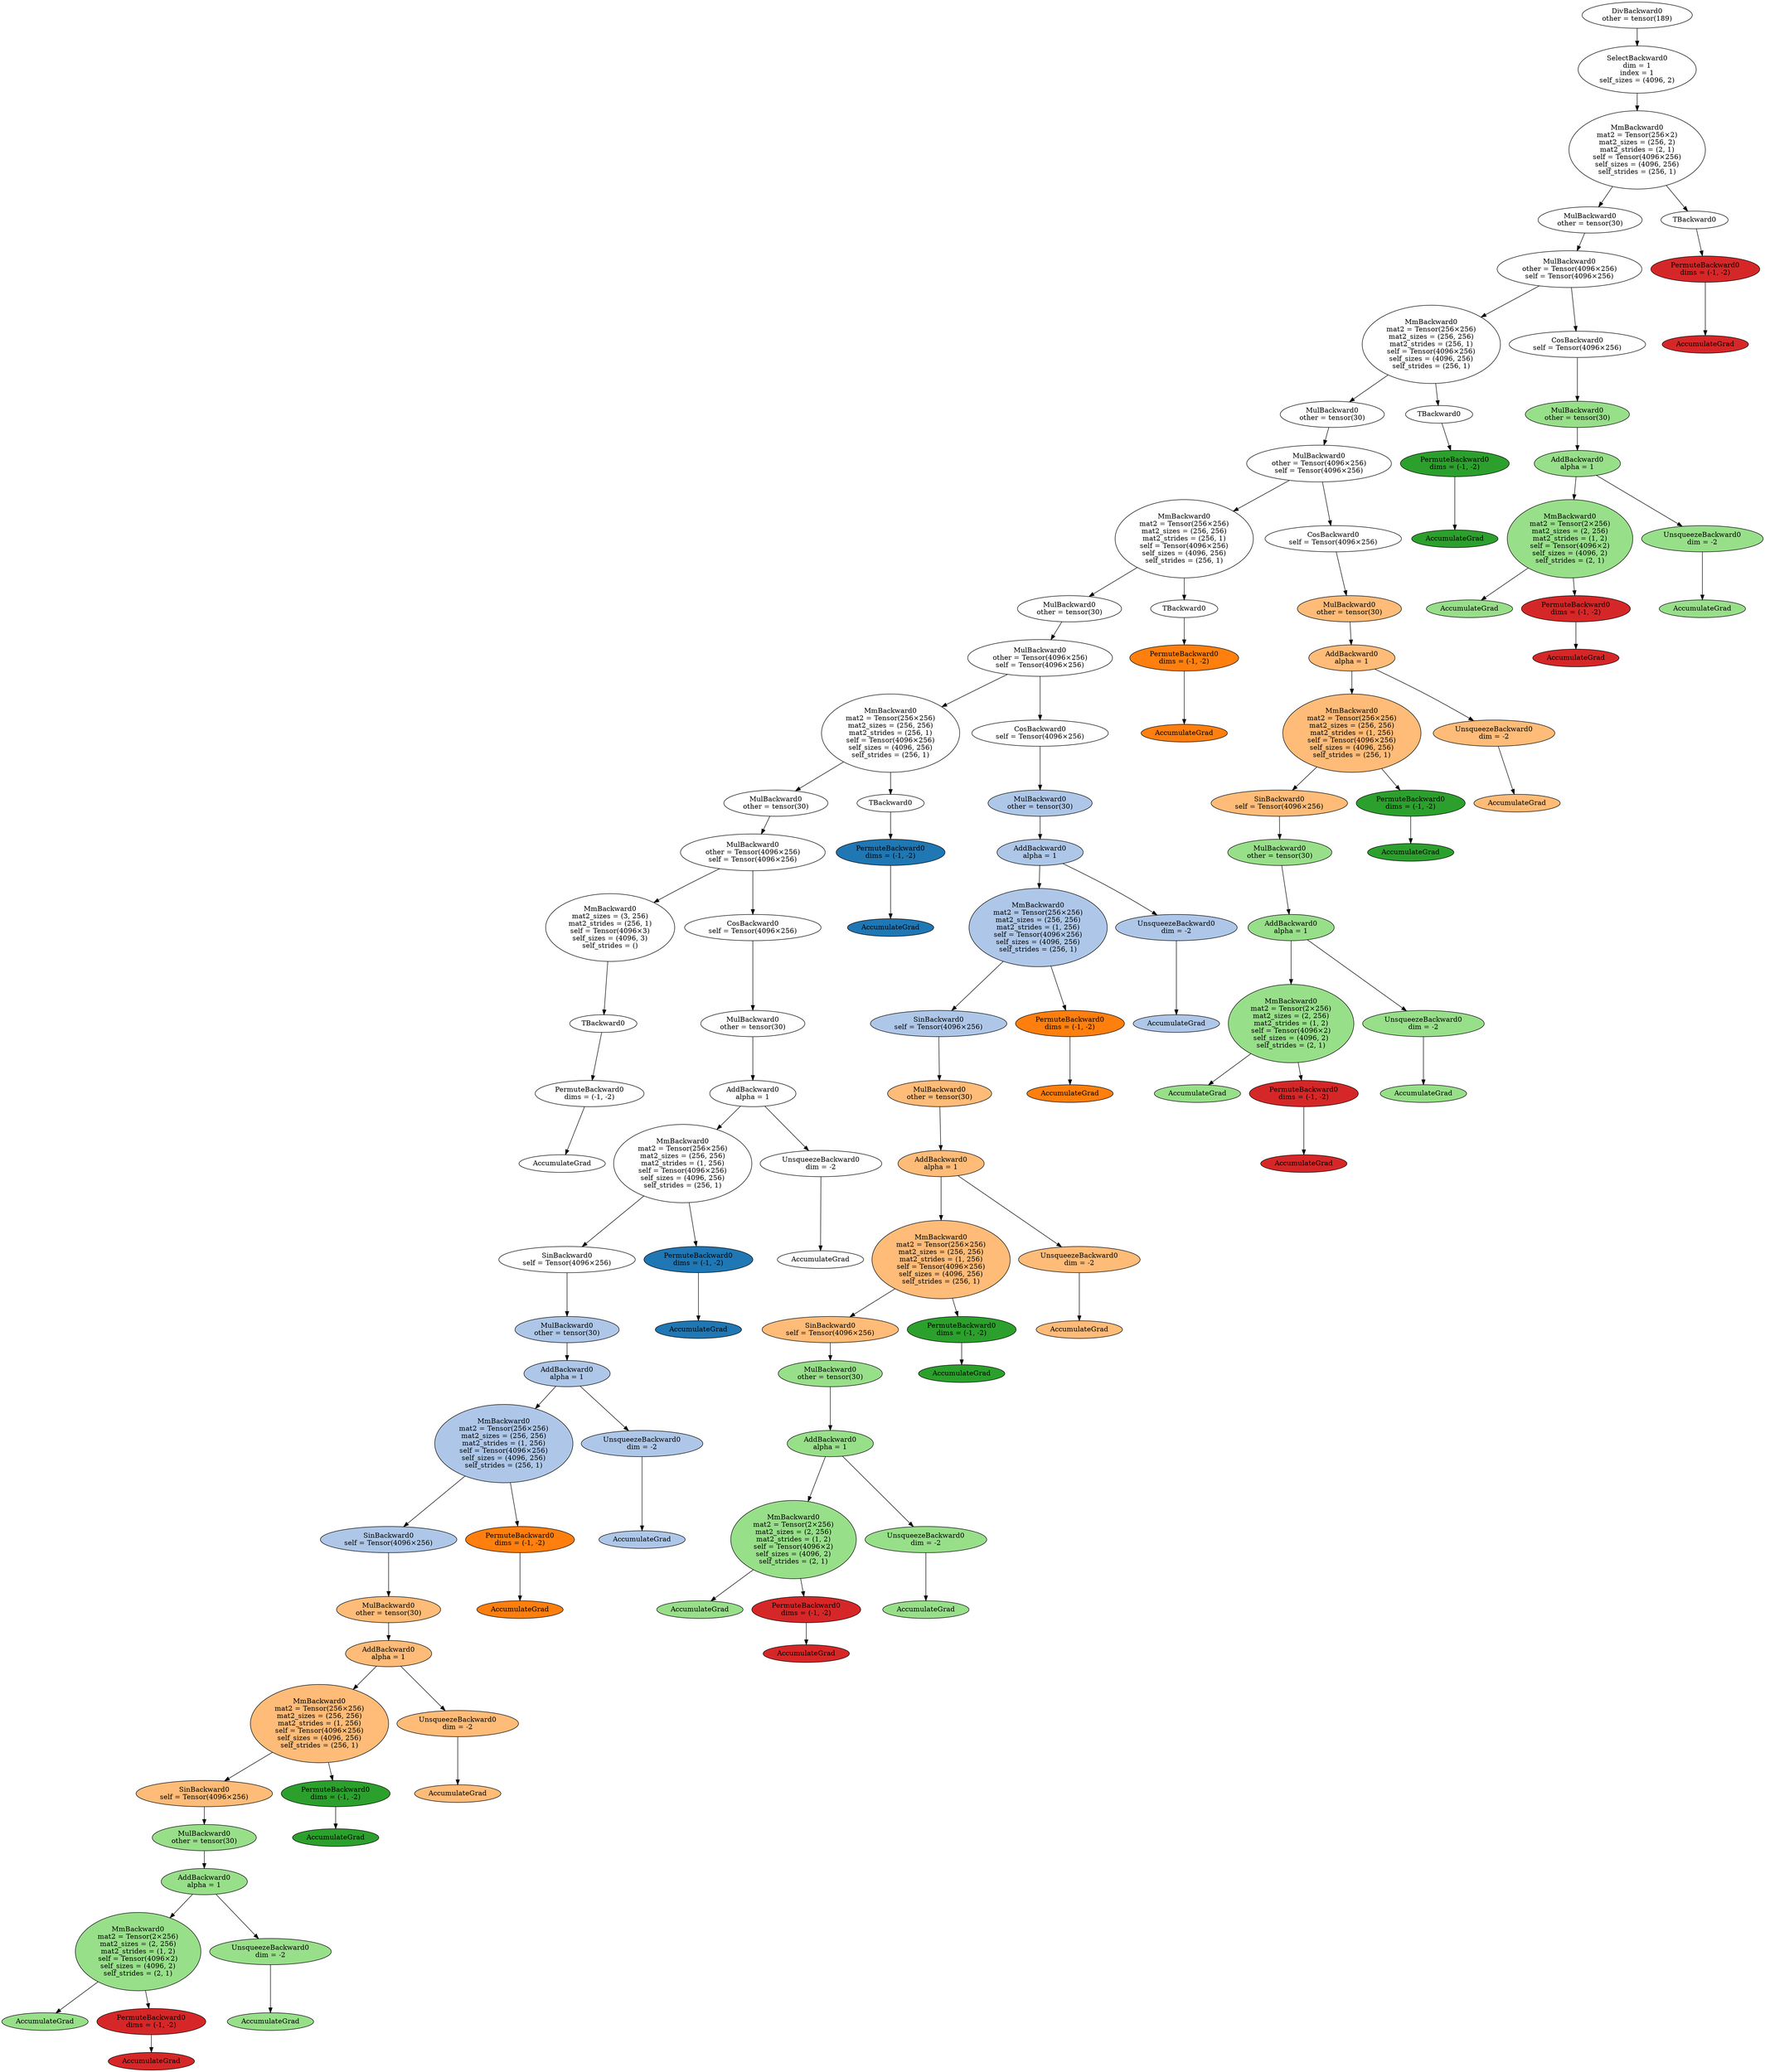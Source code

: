 digraph {
  "root" [label="DivBackward0\nother = tensor(189)", style=filled, fillcolor="#ffffff"];
  "root.0" [label="SelectBackward0\ndim = 1\nindex = 1\nself_sizes = (4096, 2)", style=filled, fillcolor="#ffffff"];
  "root.0.0" [label="MmBackward0\nmat2 = Tensor(256×2)\nmat2_sizes = (256, 2)\nmat2_strides = (2, 1)\nself = Tensor(4096×256)\nself_sizes = (4096, 256)\nself_strides = (256, 1)", style=filled, fillcolor="#ffffff"];
  "root.0.0.0" [label="MulBackward0\nother = tensor(30)", style=filled, fillcolor="#ffffff"];
  "root.0.0.0.0" [label="MulBackward0\nother = Tensor(4096×256)\nself = Tensor(4096×256)", style=filled, fillcolor="#ffffff"];
  "root.0.0.0.0.0" [label="MmBackward0\nmat2 = Tensor(256×256)\nmat2_sizes = (256, 256)\nmat2_strides = (256, 1)\nself = Tensor(4096×256)\nself_sizes = (4096, 256)\nself_strides = (256, 1)", style=filled, fillcolor="#ffffff"];
  "root.0.0.0.0.0.0" [label="MulBackward0\nother = tensor(30)", style=filled, fillcolor="#ffffff"];
  "root.0.0.0.0.0.0.0" [label="MulBackward0\nother = Tensor(4096×256)\nself = Tensor(4096×256)", style=filled, fillcolor="#ffffff"];
  "root.0.0.0.0.0.0.0.0" [label="MmBackward0\nmat2 = Tensor(256×256)\nmat2_sizes = (256, 256)\nmat2_strides = (256, 1)\nself = Tensor(4096×256)\nself_sizes = (4096, 256)\nself_strides = (256, 1)", style=filled, fillcolor="#ffffff"];
  "root.0.0.0.0.0.0.0.0.0" [label="MulBackward0\nother = tensor(30)", style=filled, fillcolor="#ffffff"];
  "root.0.0.0.0.0.0.0.0.0.0" [label="MulBackward0\nother = Tensor(4096×256)\nself = Tensor(4096×256)", style=filled, fillcolor="#ffffff"];
  "root.0.0.0.0.0.0.0.0.0.0.0" [label="MmBackward0\nmat2 = Tensor(256×256)\nmat2_sizes = (256, 256)\nmat2_strides = (256, 1)\nself = Tensor(4096×256)\nself_sizes = (4096, 256)\nself_strides = (256, 1)", style=filled, fillcolor="#ffffff"];
  "root.0.0.0.0.0.0.0.0.0.0.0.0" [label="MulBackward0\nother = tensor(30)", style=filled, fillcolor="#ffffff"];
  "root.0.0.0.0.0.0.0.0.0.0.0.0.0" [label="MulBackward0\nother = Tensor(4096×256)\nself = Tensor(4096×256)", style=filled, fillcolor="#ffffff"];
  "root.0.0.0.0.0.0.0.0.0.0.0.0.0.0" [label="MmBackward0\nmat2_sizes = (3, 256)\nmat2_strides = (256, 1)\nself = Tensor(4096×3)\nself_sizes = (4096, 3)\nself_strides = ()", style=filled, fillcolor="#ffffff"];
  "root.0.0.0.0.0.0.0.0.0.0.0.0.0.0.1" [label="TBackward0", style=filled, fillcolor="#ffffff"];
  "root.0.0.0.0.0.0.0.0.0.0.0.0.0.0.1.0" [label="PermuteBackward0\ndims = (-1, -2)", style=filled, fillcolor="#ffffff"];
  "root.0.0.0.0.0.0.0.0.0.0.0.0.0.0.1.0.0" [label="AccumulateGrad", style=filled, fillcolor="#ffffff"];
  "root.0.0.0.0.0.0.0.0.0.0.0.0.0.0.1.0" -> "root.0.0.0.0.0.0.0.0.0.0.0.0.0.0.1.0.0"
  "root.0.0.0.0.0.0.0.0.0.0.0.0.0.0.1" -> "root.0.0.0.0.0.0.0.0.0.0.0.0.0.0.1.0"
  "root.0.0.0.0.0.0.0.0.0.0.0.0.0.0" -> "root.0.0.0.0.0.0.0.0.0.0.0.0.0.0.1"
  "root.0.0.0.0.0.0.0.0.0.0.0.0.0" -> "root.0.0.0.0.0.0.0.0.0.0.0.0.0.0"
  "root.0.0.0.0.0.0.0.0.0.0.0.0.0.1" [label="CosBackward0\nself = Tensor(4096×256)", style=filled, fillcolor="#ffffff"];
  "root.0.0.0.0.0.0.0.0.0.0.0.0.0.1.0" [label="MulBackward0\nother = tensor(30)", style=filled, fillcolor="#ffffff"];
  "root.0.0.0.0.0.0.0.0.0.0.0.0.0.1.0.0" [label="AddBackward0\nalpha = 1", style=filled, fillcolor="#ffffff"];
  "root.0.0.0.0.0.0.0.0.0.0.0.0.0.1.0.0.0" [label="MmBackward0\nmat2 = Tensor(256×256)\nmat2_sizes = (256, 256)\nmat2_strides = (1, 256)\nself = Tensor(4096×256)\nself_sizes = (4096, 256)\nself_strides = (256, 1)", style=filled, fillcolor="#ffffff"];
  "root.0.0.0.0.0.0.0.0.0.0.0.0.0.1.0.0.0.0" [label="SinBackward0\nself = Tensor(4096×256)", style=filled, fillcolor="#ffffff"];
  "root.0.0.0.0.0.0.0.0.0.0.0.0.0.1.0.0.0.0.0" [label="MulBackward0\nother = tensor(30)", style=filled, fillcolor="#aec7e8"];
  "root.0.0.0.0.0.0.0.0.0.0.0.0.0.1.0.0.0.0.0.0" [label="AddBackward0\nalpha = 1", style=filled, fillcolor="#aec7e8"];
  "root.0.0.0.0.0.0.0.0.0.0.0.0.0.1.0.0.0.0.0.0.0" [label="MmBackward0\nmat2 = Tensor(256×256)\nmat2_sizes = (256, 256)\nmat2_strides = (1, 256)\nself = Tensor(4096×256)\nself_sizes = (4096, 256)\nself_strides = (256, 1)", style=filled, fillcolor="#aec7e8"];
  "root.0.0.0.0.0.0.0.0.0.0.0.0.0.1.0.0.0.0.0.0.0.0" [label="SinBackward0\nself = Tensor(4096×256)", style=filled, fillcolor="#aec7e8"];
  "root.0.0.0.0.0.0.0.0.0.0.0.0.0.1.0.0.0.0.0.0.0.0.0" [label="MulBackward0\nother = tensor(30)", style=filled, fillcolor="#ffbb78"];
  "root.0.0.0.0.0.0.0.0.0.0.0.0.0.1.0.0.0.0.0.0.0.0.0.0" [label="AddBackward0\nalpha = 1", style=filled, fillcolor="#ffbb78"];
  "root.0.0.0.0.0.0.0.0.0.0.0.0.0.1.0.0.0.0.0.0.0.0.0.0.0" [label="MmBackward0\nmat2 = Tensor(256×256)\nmat2_sizes = (256, 256)\nmat2_strides = (1, 256)\nself = Tensor(4096×256)\nself_sizes = (4096, 256)\nself_strides = (256, 1)", style=filled, fillcolor="#ffbb78"];
  "root.0.0.0.0.0.0.0.0.0.0.0.0.0.1.0.0.0.0.0.0.0.0.0.0.0.0" [label="SinBackward0\nself = Tensor(4096×256)", style=filled, fillcolor="#ffbb78"];
  "root.0.0.0.0.0.0.0.0.0.0.0.0.0.1.0.0.0.0.0.0.0.0.0.0.0.0.0" [label="MulBackward0\nother = tensor(30)", style=filled, fillcolor="#98df8a"];
  "root.0.0.0.0.0.0.0.0.0.0.0.0.0.1.0.0.0.0.0.0.0.0.0.0.0.0.0.0" [label="AddBackward0\nalpha = 1", style=filled, fillcolor="#98df8a"];
  "root.0.0.0.0.0.0.0.0.0.0.0.0.0.1.0.0.0.0.0.0.0.0.0.0.0.0.0.0.0" [label="MmBackward0\nmat2 = Tensor(2×256)\nmat2_sizes = (2, 256)\nmat2_strides = (1, 2)\nself = Tensor(4096×2)\nself_sizes = (4096, 2)\nself_strides = (2, 1)", style=filled, fillcolor="#98df8a"];
  "root.0.0.0.0.0.0.0.0.0.0.0.0.0.1.0.0.0.0.0.0.0.0.0.0.0.0.0.0.0.0" [label="AccumulateGrad", style=filled, fillcolor="#98df8a"];
  "root.0.0.0.0.0.0.0.0.0.0.0.0.0.1.0.0.0.0.0.0.0.0.0.0.0.0.0.0.0" -> "root.0.0.0.0.0.0.0.0.0.0.0.0.0.1.0.0.0.0.0.0.0.0.0.0.0.0.0.0.0.0"
  "root.0.0.0.0.0.0.0.0.0.0.0.0.0.1.0.0.0.0.0.0.0.0.0.0.0.0.0.0.0.1" [label="PermuteBackward0\ndims = (-1, -2)", style=filled, fillcolor="#d62728"];
  "root.0.0.0.0.0.0.0.0.0.0.0.0.0.1.0.0.0.0.0.0.0.0.0.0.0.0.0.0.0.1.0" [label="AccumulateGrad", style=filled, fillcolor="#d62728"];
  "root.0.0.0.0.0.0.0.0.0.0.0.0.0.1.0.0.0.0.0.0.0.0.0.0.0.0.0.0.0.1" -> "root.0.0.0.0.0.0.0.0.0.0.0.0.0.1.0.0.0.0.0.0.0.0.0.0.0.0.0.0.0.1.0"
  "root.0.0.0.0.0.0.0.0.0.0.0.0.0.1.0.0.0.0.0.0.0.0.0.0.0.0.0.0.0" -> "root.0.0.0.0.0.0.0.0.0.0.0.0.0.1.0.0.0.0.0.0.0.0.0.0.0.0.0.0.0.1"
  "root.0.0.0.0.0.0.0.0.0.0.0.0.0.1.0.0.0.0.0.0.0.0.0.0.0.0.0.0" -> "root.0.0.0.0.0.0.0.0.0.0.0.0.0.1.0.0.0.0.0.0.0.0.0.0.0.0.0.0.0"
  "root.0.0.0.0.0.0.0.0.0.0.0.0.0.1.0.0.0.0.0.0.0.0.0.0.0.0.0.0.1" [label="UnsqueezeBackward0\ndim = -2", style=filled, fillcolor="#98df8a"];
  "root.0.0.0.0.0.0.0.0.0.0.0.0.0.1.0.0.0.0.0.0.0.0.0.0.0.0.0.0.1.0" [label="AccumulateGrad", style=filled, fillcolor="#98df8a"];
  "root.0.0.0.0.0.0.0.0.0.0.0.0.0.1.0.0.0.0.0.0.0.0.0.0.0.0.0.0.1" -> "root.0.0.0.0.0.0.0.0.0.0.0.0.0.1.0.0.0.0.0.0.0.0.0.0.0.0.0.0.1.0"
  "root.0.0.0.0.0.0.0.0.0.0.0.0.0.1.0.0.0.0.0.0.0.0.0.0.0.0.0.0" -> "root.0.0.0.0.0.0.0.0.0.0.0.0.0.1.0.0.0.0.0.0.0.0.0.0.0.0.0.0.1"
  "root.0.0.0.0.0.0.0.0.0.0.0.0.0.1.0.0.0.0.0.0.0.0.0.0.0.0.0" -> "root.0.0.0.0.0.0.0.0.0.0.0.0.0.1.0.0.0.0.0.0.0.0.0.0.0.0.0.0"
  "root.0.0.0.0.0.0.0.0.0.0.0.0.0.1.0.0.0.0.0.0.0.0.0.0.0.0" -> "root.0.0.0.0.0.0.0.0.0.0.0.0.0.1.0.0.0.0.0.0.0.0.0.0.0.0.0"
  "root.0.0.0.0.0.0.0.0.0.0.0.0.0.1.0.0.0.0.0.0.0.0.0.0.0" -> "root.0.0.0.0.0.0.0.0.0.0.0.0.0.1.0.0.0.0.0.0.0.0.0.0.0.0"
  "root.0.0.0.0.0.0.0.0.0.0.0.0.0.1.0.0.0.0.0.0.0.0.0.0.0.1" [label="PermuteBackward0\ndims = (-1, -2)", style=filled, fillcolor="#2ca02c"];
  "root.0.0.0.0.0.0.0.0.0.0.0.0.0.1.0.0.0.0.0.0.0.0.0.0.0.1.0" [label="AccumulateGrad", style=filled, fillcolor="#2ca02c"];
  "root.0.0.0.0.0.0.0.0.0.0.0.0.0.1.0.0.0.0.0.0.0.0.0.0.0.1" -> "root.0.0.0.0.0.0.0.0.0.0.0.0.0.1.0.0.0.0.0.0.0.0.0.0.0.1.0"
  "root.0.0.0.0.0.0.0.0.0.0.0.0.0.1.0.0.0.0.0.0.0.0.0.0.0" -> "root.0.0.0.0.0.0.0.0.0.0.0.0.0.1.0.0.0.0.0.0.0.0.0.0.0.1"
  "root.0.0.0.0.0.0.0.0.0.0.0.0.0.1.0.0.0.0.0.0.0.0.0.0" -> "root.0.0.0.0.0.0.0.0.0.0.0.0.0.1.0.0.0.0.0.0.0.0.0.0.0"
  "root.0.0.0.0.0.0.0.0.0.0.0.0.0.1.0.0.0.0.0.0.0.0.0.0.1" [label="UnsqueezeBackward0\ndim = -2", style=filled, fillcolor="#ffbb78"];
  "root.0.0.0.0.0.0.0.0.0.0.0.0.0.1.0.0.0.0.0.0.0.0.0.0.1.0" [label="AccumulateGrad", style=filled, fillcolor="#ffbb78"];
  "root.0.0.0.0.0.0.0.0.0.0.0.0.0.1.0.0.0.0.0.0.0.0.0.0.1" -> "root.0.0.0.0.0.0.0.0.0.0.0.0.0.1.0.0.0.0.0.0.0.0.0.0.1.0"
  "root.0.0.0.0.0.0.0.0.0.0.0.0.0.1.0.0.0.0.0.0.0.0.0.0" -> "root.0.0.0.0.0.0.0.0.0.0.0.0.0.1.0.0.0.0.0.0.0.0.0.0.1"
  "root.0.0.0.0.0.0.0.0.0.0.0.0.0.1.0.0.0.0.0.0.0.0.0" -> "root.0.0.0.0.0.0.0.0.0.0.0.0.0.1.0.0.0.0.0.0.0.0.0.0"
  "root.0.0.0.0.0.0.0.0.0.0.0.0.0.1.0.0.0.0.0.0.0.0" -> "root.0.0.0.0.0.0.0.0.0.0.0.0.0.1.0.0.0.0.0.0.0.0.0"
  "root.0.0.0.0.0.0.0.0.0.0.0.0.0.1.0.0.0.0.0.0.0" -> "root.0.0.0.0.0.0.0.0.0.0.0.0.0.1.0.0.0.0.0.0.0.0"
  "root.0.0.0.0.0.0.0.0.0.0.0.0.0.1.0.0.0.0.0.0.0.1" [label="PermuteBackward0\ndims = (-1, -2)", style=filled, fillcolor="#ff7f0e"];
  "root.0.0.0.0.0.0.0.0.0.0.0.0.0.1.0.0.0.0.0.0.0.1.0" [label="AccumulateGrad", style=filled, fillcolor="#ff7f0e"];
  "root.0.0.0.0.0.0.0.0.0.0.0.0.0.1.0.0.0.0.0.0.0.1" -> "root.0.0.0.0.0.0.0.0.0.0.0.0.0.1.0.0.0.0.0.0.0.1.0"
  "root.0.0.0.0.0.0.0.0.0.0.0.0.0.1.0.0.0.0.0.0.0" -> "root.0.0.0.0.0.0.0.0.0.0.0.0.0.1.0.0.0.0.0.0.0.1"
  "root.0.0.0.0.0.0.0.0.0.0.0.0.0.1.0.0.0.0.0.0" -> "root.0.0.0.0.0.0.0.0.0.0.0.0.0.1.0.0.0.0.0.0.0"
  "root.0.0.0.0.0.0.0.0.0.0.0.0.0.1.0.0.0.0.0.0.1" [label="UnsqueezeBackward0\ndim = -2", style=filled, fillcolor="#aec7e8"];
  "root.0.0.0.0.0.0.0.0.0.0.0.0.0.1.0.0.0.0.0.0.1.0" [label="AccumulateGrad", style=filled, fillcolor="#aec7e8"];
  "root.0.0.0.0.0.0.0.0.0.0.0.0.0.1.0.0.0.0.0.0.1" -> "root.0.0.0.0.0.0.0.0.0.0.0.0.0.1.0.0.0.0.0.0.1.0"
  "root.0.0.0.0.0.0.0.0.0.0.0.0.0.1.0.0.0.0.0.0" -> "root.0.0.0.0.0.0.0.0.0.0.0.0.0.1.0.0.0.0.0.0.1"
  "root.0.0.0.0.0.0.0.0.0.0.0.0.0.1.0.0.0.0.0" -> "root.0.0.0.0.0.0.0.0.0.0.0.0.0.1.0.0.0.0.0.0"
  "root.0.0.0.0.0.0.0.0.0.0.0.0.0.1.0.0.0.0" -> "root.0.0.0.0.0.0.0.0.0.0.0.0.0.1.0.0.0.0.0"
  "root.0.0.0.0.0.0.0.0.0.0.0.0.0.1.0.0.0" -> "root.0.0.0.0.0.0.0.0.0.0.0.0.0.1.0.0.0.0"
  "root.0.0.0.0.0.0.0.0.0.0.0.0.0.1.0.0.0.1" [label="PermuteBackward0\ndims = (-1, -2)", style=filled, fillcolor="#1f77b4"];
  "root.0.0.0.0.0.0.0.0.0.0.0.0.0.1.0.0.0.1.0" [label="AccumulateGrad", style=filled, fillcolor="#1f77b4"];
  "root.0.0.0.0.0.0.0.0.0.0.0.0.0.1.0.0.0.1" -> "root.0.0.0.0.0.0.0.0.0.0.0.0.0.1.0.0.0.1.0"
  "root.0.0.0.0.0.0.0.0.0.0.0.0.0.1.0.0.0" -> "root.0.0.0.0.0.0.0.0.0.0.0.0.0.1.0.0.0.1"
  "root.0.0.0.0.0.0.0.0.0.0.0.0.0.1.0.0" -> "root.0.0.0.0.0.0.0.0.0.0.0.0.0.1.0.0.0"
  "root.0.0.0.0.0.0.0.0.0.0.0.0.0.1.0.0.1" [label="UnsqueezeBackward0\ndim = -2", style=filled, fillcolor="#ffffff"];
  "root.0.0.0.0.0.0.0.0.0.0.0.0.0.1.0.0.1.0" [label="AccumulateGrad", style=filled, fillcolor="#ffffff"];
  "root.0.0.0.0.0.0.0.0.0.0.0.0.0.1.0.0.1" -> "root.0.0.0.0.0.0.0.0.0.0.0.0.0.1.0.0.1.0"
  "root.0.0.0.0.0.0.0.0.0.0.0.0.0.1.0.0" -> "root.0.0.0.0.0.0.0.0.0.0.0.0.0.1.0.0.1"
  "root.0.0.0.0.0.0.0.0.0.0.0.0.0.1.0" -> "root.0.0.0.0.0.0.0.0.0.0.0.0.0.1.0.0"
  "root.0.0.0.0.0.0.0.0.0.0.0.0.0.1" -> "root.0.0.0.0.0.0.0.0.0.0.0.0.0.1.0"
  "root.0.0.0.0.0.0.0.0.0.0.0.0.0" -> "root.0.0.0.0.0.0.0.0.0.0.0.0.0.1"
  "root.0.0.0.0.0.0.0.0.0.0.0.0" -> "root.0.0.0.0.0.0.0.0.0.0.0.0.0"
  "root.0.0.0.0.0.0.0.0.0.0.0" -> "root.0.0.0.0.0.0.0.0.0.0.0.0"
  "root.0.0.0.0.0.0.0.0.0.0.0.1" [label="TBackward0", style=filled, fillcolor="#ffffff"];
  "root.0.0.0.0.0.0.0.0.0.0.0.1.0" [label="PermuteBackward0\ndims = (-1, -2)", style=filled, fillcolor="#1f77b4"];
  "root.0.0.0.0.0.0.0.0.0.0.0.1.0.0" [label="AccumulateGrad", style=filled, fillcolor="#1f77b4"];
  "root.0.0.0.0.0.0.0.0.0.0.0.1.0" -> "root.0.0.0.0.0.0.0.0.0.0.0.1.0.0"
  "root.0.0.0.0.0.0.0.0.0.0.0.1" -> "root.0.0.0.0.0.0.0.0.0.0.0.1.0"
  "root.0.0.0.0.0.0.0.0.0.0.0" -> "root.0.0.0.0.0.0.0.0.0.0.0.1"
  "root.0.0.0.0.0.0.0.0.0.0" -> "root.0.0.0.0.0.0.0.0.0.0.0"
  "root.0.0.0.0.0.0.0.0.0.0.1" [label="CosBackward0\nself = Tensor(4096×256)", style=filled, fillcolor="#ffffff"];
  "root.0.0.0.0.0.0.0.0.0.0.1.0" [label="MulBackward0\nother = tensor(30)", style=filled, fillcolor="#aec7e8"];
  "root.0.0.0.0.0.0.0.0.0.0.1.0.0" [label="AddBackward0\nalpha = 1", style=filled, fillcolor="#aec7e8"];
  "root.0.0.0.0.0.0.0.0.0.0.1.0.0.0" [label="MmBackward0\nmat2 = Tensor(256×256)\nmat2_sizes = (256, 256)\nmat2_strides = (1, 256)\nself = Tensor(4096×256)\nself_sizes = (4096, 256)\nself_strides = (256, 1)", style=filled, fillcolor="#aec7e8"];
  "root.0.0.0.0.0.0.0.0.0.0.1.0.0.0.0" [label="SinBackward0\nself = Tensor(4096×256)", style=filled, fillcolor="#aec7e8"];
  "root.0.0.0.0.0.0.0.0.0.0.1.0.0.0.0.0" [label="MulBackward0\nother = tensor(30)", style=filled, fillcolor="#ffbb78"];
  "root.0.0.0.0.0.0.0.0.0.0.1.0.0.0.0.0.0" [label="AddBackward0\nalpha = 1", style=filled, fillcolor="#ffbb78"];
  "root.0.0.0.0.0.0.0.0.0.0.1.0.0.0.0.0.0.0" [label="MmBackward0\nmat2 = Tensor(256×256)\nmat2_sizes = (256, 256)\nmat2_strides = (1, 256)\nself = Tensor(4096×256)\nself_sizes = (4096, 256)\nself_strides = (256, 1)", style=filled, fillcolor="#ffbb78"];
  "root.0.0.0.0.0.0.0.0.0.0.1.0.0.0.0.0.0.0.0" [label="SinBackward0\nself = Tensor(4096×256)", style=filled, fillcolor="#ffbb78"];
  "root.0.0.0.0.0.0.0.0.0.0.1.0.0.0.0.0.0.0.0.0" [label="MulBackward0\nother = tensor(30)", style=filled, fillcolor="#98df8a"];
  "root.0.0.0.0.0.0.0.0.0.0.1.0.0.0.0.0.0.0.0.0.0" [label="AddBackward0\nalpha = 1", style=filled, fillcolor="#98df8a"];
  "root.0.0.0.0.0.0.0.0.0.0.1.0.0.0.0.0.0.0.0.0.0.0" [label="MmBackward0\nmat2 = Tensor(2×256)\nmat2_sizes = (2, 256)\nmat2_strides = (1, 2)\nself = Tensor(4096×2)\nself_sizes = (4096, 2)\nself_strides = (2, 1)", style=filled, fillcolor="#98df8a"];
  "root.0.0.0.0.0.0.0.0.0.0.1.0.0.0.0.0.0.0.0.0.0.0.0" [label="AccumulateGrad", style=filled, fillcolor="#98df8a"];
  "root.0.0.0.0.0.0.0.0.0.0.1.0.0.0.0.0.0.0.0.0.0.0" -> "root.0.0.0.0.0.0.0.0.0.0.1.0.0.0.0.0.0.0.0.0.0.0.0"
  "root.0.0.0.0.0.0.0.0.0.0.1.0.0.0.0.0.0.0.0.0.0.0.1" [label="PermuteBackward0\ndims = (-1, -2)", style=filled, fillcolor="#d62728"];
  "root.0.0.0.0.0.0.0.0.0.0.1.0.0.0.0.0.0.0.0.0.0.0.1.0" [label="AccumulateGrad", style=filled, fillcolor="#d62728"];
  "root.0.0.0.0.0.0.0.0.0.0.1.0.0.0.0.0.0.0.0.0.0.0.1" -> "root.0.0.0.0.0.0.0.0.0.0.1.0.0.0.0.0.0.0.0.0.0.0.1.0"
  "root.0.0.0.0.0.0.0.0.0.0.1.0.0.0.0.0.0.0.0.0.0.0" -> "root.0.0.0.0.0.0.0.0.0.0.1.0.0.0.0.0.0.0.0.0.0.0.1"
  "root.0.0.0.0.0.0.0.0.0.0.1.0.0.0.0.0.0.0.0.0.0" -> "root.0.0.0.0.0.0.0.0.0.0.1.0.0.0.0.0.0.0.0.0.0.0"
  "root.0.0.0.0.0.0.0.0.0.0.1.0.0.0.0.0.0.0.0.0.0.1" [label="UnsqueezeBackward0\ndim = -2", style=filled, fillcolor="#98df8a"];
  "root.0.0.0.0.0.0.0.0.0.0.1.0.0.0.0.0.0.0.0.0.0.1.0" [label="AccumulateGrad", style=filled, fillcolor="#98df8a"];
  "root.0.0.0.0.0.0.0.0.0.0.1.0.0.0.0.0.0.0.0.0.0.1" -> "root.0.0.0.0.0.0.0.0.0.0.1.0.0.0.0.0.0.0.0.0.0.1.0"
  "root.0.0.0.0.0.0.0.0.0.0.1.0.0.0.0.0.0.0.0.0.0" -> "root.0.0.0.0.0.0.0.0.0.0.1.0.0.0.0.0.0.0.0.0.0.1"
  "root.0.0.0.0.0.0.0.0.0.0.1.0.0.0.0.0.0.0.0.0" -> "root.0.0.0.0.0.0.0.0.0.0.1.0.0.0.0.0.0.0.0.0.0"
  "root.0.0.0.0.0.0.0.0.0.0.1.0.0.0.0.0.0.0.0" -> "root.0.0.0.0.0.0.0.0.0.0.1.0.0.0.0.0.0.0.0.0"
  "root.0.0.0.0.0.0.0.0.0.0.1.0.0.0.0.0.0.0" -> "root.0.0.0.0.0.0.0.0.0.0.1.0.0.0.0.0.0.0.0"
  "root.0.0.0.0.0.0.0.0.0.0.1.0.0.0.0.0.0.0.1" [label="PermuteBackward0\ndims = (-1, -2)", style=filled, fillcolor="#2ca02c"];
  "root.0.0.0.0.0.0.0.0.0.0.1.0.0.0.0.0.0.0.1.0" [label="AccumulateGrad", style=filled, fillcolor="#2ca02c"];
  "root.0.0.0.0.0.0.0.0.0.0.1.0.0.0.0.0.0.0.1" -> "root.0.0.0.0.0.0.0.0.0.0.1.0.0.0.0.0.0.0.1.0"
  "root.0.0.0.0.0.0.0.0.0.0.1.0.0.0.0.0.0.0" -> "root.0.0.0.0.0.0.0.0.0.0.1.0.0.0.0.0.0.0.1"
  "root.0.0.0.0.0.0.0.0.0.0.1.0.0.0.0.0.0" -> "root.0.0.0.0.0.0.0.0.0.0.1.0.0.0.0.0.0.0"
  "root.0.0.0.0.0.0.0.0.0.0.1.0.0.0.0.0.0.1" [label="UnsqueezeBackward0\ndim = -2", style=filled, fillcolor="#ffbb78"];
  "root.0.0.0.0.0.0.0.0.0.0.1.0.0.0.0.0.0.1.0" [label="AccumulateGrad", style=filled, fillcolor="#ffbb78"];
  "root.0.0.0.0.0.0.0.0.0.0.1.0.0.0.0.0.0.1" -> "root.0.0.0.0.0.0.0.0.0.0.1.0.0.0.0.0.0.1.0"
  "root.0.0.0.0.0.0.0.0.0.0.1.0.0.0.0.0.0" -> "root.0.0.0.0.0.0.0.0.0.0.1.0.0.0.0.0.0.1"
  "root.0.0.0.0.0.0.0.0.0.0.1.0.0.0.0.0" -> "root.0.0.0.0.0.0.0.0.0.0.1.0.0.0.0.0.0"
  "root.0.0.0.0.0.0.0.0.0.0.1.0.0.0.0" -> "root.0.0.0.0.0.0.0.0.0.0.1.0.0.0.0.0"
  "root.0.0.0.0.0.0.0.0.0.0.1.0.0.0" -> "root.0.0.0.0.0.0.0.0.0.0.1.0.0.0.0"
  "root.0.0.0.0.0.0.0.0.0.0.1.0.0.0.1" [label="PermuteBackward0\ndims = (-1, -2)", style=filled, fillcolor="#ff7f0e"];
  "root.0.0.0.0.0.0.0.0.0.0.1.0.0.0.1.0" [label="AccumulateGrad", style=filled, fillcolor="#ff7f0e"];
  "root.0.0.0.0.0.0.0.0.0.0.1.0.0.0.1" -> "root.0.0.0.0.0.0.0.0.0.0.1.0.0.0.1.0"
  "root.0.0.0.0.0.0.0.0.0.0.1.0.0.0" -> "root.0.0.0.0.0.0.0.0.0.0.1.0.0.0.1"
  "root.0.0.0.0.0.0.0.0.0.0.1.0.0" -> "root.0.0.0.0.0.0.0.0.0.0.1.0.0.0"
  "root.0.0.0.0.0.0.0.0.0.0.1.0.0.1" [label="UnsqueezeBackward0\ndim = -2", style=filled, fillcolor="#aec7e8"];
  "root.0.0.0.0.0.0.0.0.0.0.1.0.0.1.0" [label="AccumulateGrad", style=filled, fillcolor="#aec7e8"];
  "root.0.0.0.0.0.0.0.0.0.0.1.0.0.1" -> "root.0.0.0.0.0.0.0.0.0.0.1.0.0.1.0"
  "root.0.0.0.0.0.0.0.0.0.0.1.0.0" -> "root.0.0.0.0.0.0.0.0.0.0.1.0.0.1"
  "root.0.0.0.0.0.0.0.0.0.0.1.0" -> "root.0.0.0.0.0.0.0.0.0.0.1.0.0"
  "root.0.0.0.0.0.0.0.0.0.0.1" -> "root.0.0.0.0.0.0.0.0.0.0.1.0"
  "root.0.0.0.0.0.0.0.0.0.0" -> "root.0.0.0.0.0.0.0.0.0.0.1"
  "root.0.0.0.0.0.0.0.0.0" -> "root.0.0.0.0.0.0.0.0.0.0"
  "root.0.0.0.0.0.0.0.0" -> "root.0.0.0.0.0.0.0.0.0"
  "root.0.0.0.0.0.0.0.0.1" [label="TBackward0", style=filled, fillcolor="#ffffff"];
  "root.0.0.0.0.0.0.0.0.1.0" [label="PermuteBackward0\ndims = (-1, -2)", style=filled, fillcolor="#ff7f0e"];
  "root.0.0.0.0.0.0.0.0.1.0.0" [label="AccumulateGrad", style=filled, fillcolor="#ff7f0e"];
  "root.0.0.0.0.0.0.0.0.1.0" -> "root.0.0.0.0.0.0.0.0.1.0.0"
  "root.0.0.0.0.0.0.0.0.1" -> "root.0.0.0.0.0.0.0.0.1.0"
  "root.0.0.0.0.0.0.0.0" -> "root.0.0.0.0.0.0.0.0.1"
  "root.0.0.0.0.0.0.0" -> "root.0.0.0.0.0.0.0.0"
  "root.0.0.0.0.0.0.0.1" [label="CosBackward0\nself = Tensor(4096×256)", style=filled, fillcolor="#ffffff"];
  "root.0.0.0.0.0.0.0.1.0" [label="MulBackward0\nother = tensor(30)", style=filled, fillcolor="#ffbb78"];
  "root.0.0.0.0.0.0.0.1.0.0" [label="AddBackward0\nalpha = 1", style=filled, fillcolor="#ffbb78"];
  "root.0.0.0.0.0.0.0.1.0.0.0" [label="MmBackward0\nmat2 = Tensor(256×256)\nmat2_sizes = (256, 256)\nmat2_strides = (1, 256)\nself = Tensor(4096×256)\nself_sizes = (4096, 256)\nself_strides = (256, 1)", style=filled, fillcolor="#ffbb78"];
  "root.0.0.0.0.0.0.0.1.0.0.0.0" [label="SinBackward0\nself = Tensor(4096×256)", style=filled, fillcolor="#ffbb78"];
  "root.0.0.0.0.0.0.0.1.0.0.0.0.0" [label="MulBackward0\nother = tensor(30)", style=filled, fillcolor="#98df8a"];
  "root.0.0.0.0.0.0.0.1.0.0.0.0.0.0" [label="AddBackward0\nalpha = 1", style=filled, fillcolor="#98df8a"];
  "root.0.0.0.0.0.0.0.1.0.0.0.0.0.0.0" [label="MmBackward0\nmat2 = Tensor(2×256)\nmat2_sizes = (2, 256)\nmat2_strides = (1, 2)\nself = Tensor(4096×2)\nself_sizes = (4096, 2)\nself_strides = (2, 1)", style=filled, fillcolor="#98df8a"];
  "root.0.0.0.0.0.0.0.1.0.0.0.0.0.0.0.0" [label="AccumulateGrad", style=filled, fillcolor="#98df8a"];
  "root.0.0.0.0.0.0.0.1.0.0.0.0.0.0.0" -> "root.0.0.0.0.0.0.0.1.0.0.0.0.0.0.0.0"
  "root.0.0.0.0.0.0.0.1.0.0.0.0.0.0.0.1" [label="PermuteBackward0\ndims = (-1, -2)", style=filled, fillcolor="#d62728"];
  "root.0.0.0.0.0.0.0.1.0.0.0.0.0.0.0.1.0" [label="AccumulateGrad", style=filled, fillcolor="#d62728"];
  "root.0.0.0.0.0.0.0.1.0.0.0.0.0.0.0.1" -> "root.0.0.0.0.0.0.0.1.0.0.0.0.0.0.0.1.0"
  "root.0.0.0.0.0.0.0.1.0.0.0.0.0.0.0" -> "root.0.0.0.0.0.0.0.1.0.0.0.0.0.0.0.1"
  "root.0.0.0.0.0.0.0.1.0.0.0.0.0.0" -> "root.0.0.0.0.0.0.0.1.0.0.0.0.0.0.0"
  "root.0.0.0.0.0.0.0.1.0.0.0.0.0.0.1" [label="UnsqueezeBackward0\ndim = -2", style=filled, fillcolor="#98df8a"];
  "root.0.0.0.0.0.0.0.1.0.0.0.0.0.0.1.0" [label="AccumulateGrad", style=filled, fillcolor="#98df8a"];
  "root.0.0.0.0.0.0.0.1.0.0.0.0.0.0.1" -> "root.0.0.0.0.0.0.0.1.0.0.0.0.0.0.1.0"
  "root.0.0.0.0.0.0.0.1.0.0.0.0.0.0" -> "root.0.0.0.0.0.0.0.1.0.0.0.0.0.0.1"
  "root.0.0.0.0.0.0.0.1.0.0.0.0.0" -> "root.0.0.0.0.0.0.0.1.0.0.0.0.0.0"
  "root.0.0.0.0.0.0.0.1.0.0.0.0" -> "root.0.0.0.0.0.0.0.1.0.0.0.0.0"
  "root.0.0.0.0.0.0.0.1.0.0.0" -> "root.0.0.0.0.0.0.0.1.0.0.0.0"
  "root.0.0.0.0.0.0.0.1.0.0.0.1" [label="PermuteBackward0\ndims = (-1, -2)", style=filled, fillcolor="#2ca02c"];
  "root.0.0.0.0.0.0.0.1.0.0.0.1.0" [label="AccumulateGrad", style=filled, fillcolor="#2ca02c"];
  "root.0.0.0.0.0.0.0.1.0.0.0.1" -> "root.0.0.0.0.0.0.0.1.0.0.0.1.0"
  "root.0.0.0.0.0.0.0.1.0.0.0" -> "root.0.0.0.0.0.0.0.1.0.0.0.1"
  "root.0.0.0.0.0.0.0.1.0.0" -> "root.0.0.0.0.0.0.0.1.0.0.0"
  "root.0.0.0.0.0.0.0.1.0.0.1" [label="UnsqueezeBackward0\ndim = -2", style=filled, fillcolor="#ffbb78"];
  "root.0.0.0.0.0.0.0.1.0.0.1.0" [label="AccumulateGrad", style=filled, fillcolor="#ffbb78"];
  "root.0.0.0.0.0.0.0.1.0.0.1" -> "root.0.0.0.0.0.0.0.1.0.0.1.0"
  "root.0.0.0.0.0.0.0.1.0.0" -> "root.0.0.0.0.0.0.0.1.0.0.1"
  "root.0.0.0.0.0.0.0.1.0" -> "root.0.0.0.0.0.0.0.1.0.0"
  "root.0.0.0.0.0.0.0.1" -> "root.0.0.0.0.0.0.0.1.0"
  "root.0.0.0.0.0.0.0" -> "root.0.0.0.0.0.0.0.1"
  "root.0.0.0.0.0.0" -> "root.0.0.0.0.0.0.0"
  "root.0.0.0.0.0" -> "root.0.0.0.0.0.0"
  "root.0.0.0.0.0.1" [label="TBackward0", style=filled, fillcolor="#ffffff"];
  "root.0.0.0.0.0.1.0" [label="PermuteBackward0\ndims = (-1, -2)", style=filled, fillcolor="#2ca02c"];
  "root.0.0.0.0.0.1.0.0" [label="AccumulateGrad", style=filled, fillcolor="#2ca02c"];
  "root.0.0.0.0.0.1.0" -> "root.0.0.0.0.0.1.0.0"
  "root.0.0.0.0.0.1" -> "root.0.0.0.0.0.1.0"
  "root.0.0.0.0.0" -> "root.0.0.0.0.0.1"
  "root.0.0.0.0" -> "root.0.0.0.0.0"
  "root.0.0.0.0.1" [label="CosBackward0\nself = Tensor(4096×256)", style=filled, fillcolor="#ffffff"];
  "root.0.0.0.0.1.0" [label="MulBackward0\nother = tensor(30)", style=filled, fillcolor="#98df8a"];
  "root.0.0.0.0.1.0.0" [label="AddBackward0\nalpha = 1", style=filled, fillcolor="#98df8a"];
  "root.0.0.0.0.1.0.0.0" [label="MmBackward0\nmat2 = Tensor(2×256)\nmat2_sizes = (2, 256)\nmat2_strides = (1, 2)\nself = Tensor(4096×2)\nself_sizes = (4096, 2)\nself_strides = (2, 1)", style=filled, fillcolor="#98df8a"];
  "root.0.0.0.0.1.0.0.0.0" [label="AccumulateGrad", style=filled, fillcolor="#98df8a"];
  "root.0.0.0.0.1.0.0.0" -> "root.0.0.0.0.1.0.0.0.0"
  "root.0.0.0.0.1.0.0.0.1" [label="PermuteBackward0\ndims = (-1, -2)", style=filled, fillcolor="#d62728"];
  "root.0.0.0.0.1.0.0.0.1.0" [label="AccumulateGrad", style=filled, fillcolor="#d62728"];
  "root.0.0.0.0.1.0.0.0.1" -> "root.0.0.0.0.1.0.0.0.1.0"
  "root.0.0.0.0.1.0.0.0" -> "root.0.0.0.0.1.0.0.0.1"
  "root.0.0.0.0.1.0.0" -> "root.0.0.0.0.1.0.0.0"
  "root.0.0.0.0.1.0.0.1" [label="UnsqueezeBackward0\ndim = -2", style=filled, fillcolor="#98df8a"];
  "root.0.0.0.0.1.0.0.1.0" [label="AccumulateGrad", style=filled, fillcolor="#98df8a"];
  "root.0.0.0.0.1.0.0.1" -> "root.0.0.0.0.1.0.0.1.0"
  "root.0.0.0.0.1.0.0" -> "root.0.0.0.0.1.0.0.1"
  "root.0.0.0.0.1.0" -> "root.0.0.0.0.1.0.0"
  "root.0.0.0.0.1" -> "root.0.0.0.0.1.0"
  "root.0.0.0.0" -> "root.0.0.0.0.1"
  "root.0.0.0" -> "root.0.0.0.0"
  "root.0.0" -> "root.0.0.0"
  "root.0.0.1" [label="TBackward0", style=filled, fillcolor="#ffffff"];
  "root.0.0.1.0" [label="PermuteBackward0\ndims = (-1, -2)", style=filled, fillcolor="#d62728"];
  "root.0.0.1.0.0" [label="AccumulateGrad", style=filled, fillcolor="#d62728"];
  "root.0.0.1.0" -> "root.0.0.1.0.0"
  "root.0.0.1" -> "root.0.0.1.0"
  "root.0.0" -> "root.0.0.1"
  "root.0" -> "root.0.0"
  "root" -> "root.0"
}
